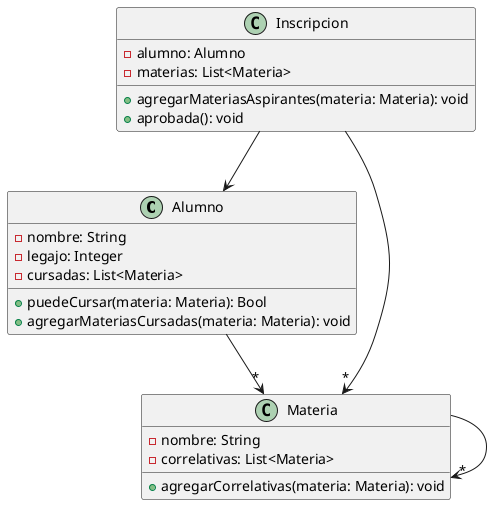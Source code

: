 @startuml

Alumno -->"*" Materia
Inscripcion -->"*" Materia
Inscripcion --> Alumno
Materia -->"*" Materia

class Alumno{
    - nombre: String
    - legajo: Integer
    - cursadas: List<Materia>

    + puedeCursar(materia: Materia): Bool
    + agregarMateriasCursadas(materia: Materia): void
}

class Materia{
    - nombre: String
    - correlativas: List<Materia>

    + agregarCorrelativas(materia: Materia): void
}

class Inscripcion{
    - alumno: Alumno
    - materias: List<Materia>

    + agregarMateriasAspirantes(materia: Materia): void
    + aprobada(): void
}

@enduml